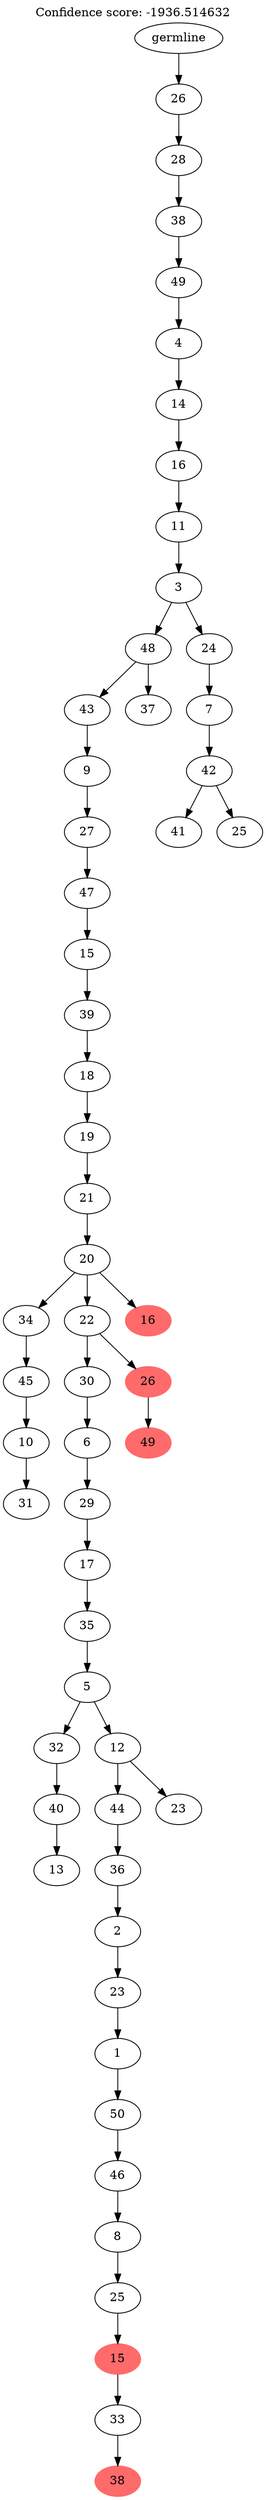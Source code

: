 digraph g {
	"55" -> "56";
	"56" [label="31"];
	"54" -> "55";
	"55" [label="10"];
	"53" -> "54";
	"54" [label="45"];
	"51" -> "52";
	"52" [label="13"];
	"50" -> "51";
	"51" [label="40"];
	"47" -> "48";
	"48" [color=indianred1, style=filled, label="38"];
	"46" -> "47";
	"47" [label="33"];
	"45" -> "46";
	"46" [color=indianred1, style=filled, label="15"];
	"44" -> "45";
	"45" [label="25"];
	"43" -> "44";
	"44" [label="8"];
	"42" -> "43";
	"43" [label="46"];
	"41" -> "42";
	"42" [label="50"];
	"40" -> "41";
	"41" [label="1"];
	"39" -> "40";
	"40" [label="23"];
	"38" -> "39";
	"39" [label="2"];
	"37" -> "38";
	"38" [label="36"];
	"36" -> "37";
	"37" [label="44"];
	"36" -> "49";
	"49" [label="23"];
	"35" -> "36";
	"36" [label="12"];
	"35" -> "50";
	"50" [label="32"];
	"34" -> "35";
	"35" [label="5"];
	"33" -> "34";
	"34" [label="35"];
	"32" -> "33";
	"33" [label="17"];
	"31" -> "32";
	"32" [label="29"];
	"30" -> "31";
	"31" [label="6"];
	"28" -> "29";
	"29" [color=indianred1, style=filled, label="49"];
	"27" -> "28";
	"28" [color=indianred1, style=filled, label="26"];
	"27" -> "30";
	"30" [label="30"];
	"26" -> "27";
	"27" [label="22"];
	"26" -> "53";
	"53" [label="34"];
	"26" -> "57";
	"57" [color=indianred1, style=filled, label="16"];
	"25" -> "26";
	"26" [label="20"];
	"24" -> "25";
	"25" [label="21"];
	"23" -> "24";
	"24" [label="19"];
	"22" -> "23";
	"23" [label="18"];
	"21" -> "22";
	"22" [label="39"];
	"20" -> "21";
	"21" [label="15"];
	"19" -> "20";
	"20" [label="47"];
	"18" -> "19";
	"19" [label="27"];
	"17" -> "18";
	"18" [label="9"];
	"15" -> "16";
	"16" [label="37"];
	"15" -> "17";
	"17" [label="43"];
	"12" -> "13";
	"13" [label="41"];
	"12" -> "14";
	"14" [label="25"];
	"11" -> "12";
	"12" [label="42"];
	"10" -> "11";
	"11" [label="7"];
	"9" -> "10";
	"10" [label="24"];
	"9" -> "15";
	"15" [label="48"];
	"8" -> "9";
	"9" [label="3"];
	"7" -> "8";
	"8" [label="11"];
	"6" -> "7";
	"7" [label="16"];
	"5" -> "6";
	"6" [label="14"];
	"4" -> "5";
	"5" [label="4"];
	"3" -> "4";
	"4" [label="49"];
	"2" -> "3";
	"3" [label="38"];
	"1" -> "2";
	"2" [label="28"];
	"0" -> "1";
	"1" [label="26"];
	"0" [label="germline"];
	labelloc="t";
	label="Confidence score: -1936.514632";
}
